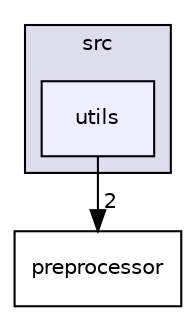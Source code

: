 digraph "C:/Users/Sig/Dropbox/MacrosLib/src/utils" {
  compound=true
  node [ fontsize="10", fontname="Helvetica"];
  edge [ labelfontsize="10", labelfontname="Helvetica"];
  subgraph clusterdir_68267d1309a1af8e8297ef4c3efbcdba {
    graph [ bgcolor="#ddddee", pencolor="black", label="src" fontname="Helvetica", fontsize="10", URL="dir_68267d1309a1af8e8297ef4c3efbcdba.html"]
  dir_313caf1132e152dd9b58bea13a4052ca [shape=box, label="utils", style="filled", fillcolor="#eeeeff", pencolor="black", URL="dir_313caf1132e152dd9b58bea13a4052ca.html"];
  }
  dir_3063a8768e2da53f763b005cbba32dd2 [shape=box label="preprocessor" URL="dir_3063a8768e2da53f763b005cbba32dd2.html"];
  dir_313caf1132e152dd9b58bea13a4052ca->dir_3063a8768e2da53f763b005cbba32dd2 [headlabel="2", labeldistance=1.5 headhref="dir_000004_000003.html"];
}
